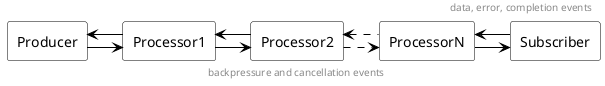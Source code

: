@startuml

skinparam linetype ortho
skinparam RectangleBackgroundColor white
skinparam RectangleBorderColor black
skinparam RectangleFontName Source Sans Pro
skinparam ArrowColor black

header
data, error, completion events
end header

footer
backpressure and cancellation events
end footer

rectangle Producer {
}

rectangle Processor1 {
}

rectangle Processor2 {
}

rectangle ProcessorN {
}

rectangle Subscriber {
}

Producer <- Processor1
Producer -right> Processor1

Processor1 <- Processor2
Processor1 -right> Processor2

Processor2 <. ProcessorN
Processor2 .right> ProcessorN

ProcessorN <- Subscriber
ProcessorN -right> Subscriber

@enduml
